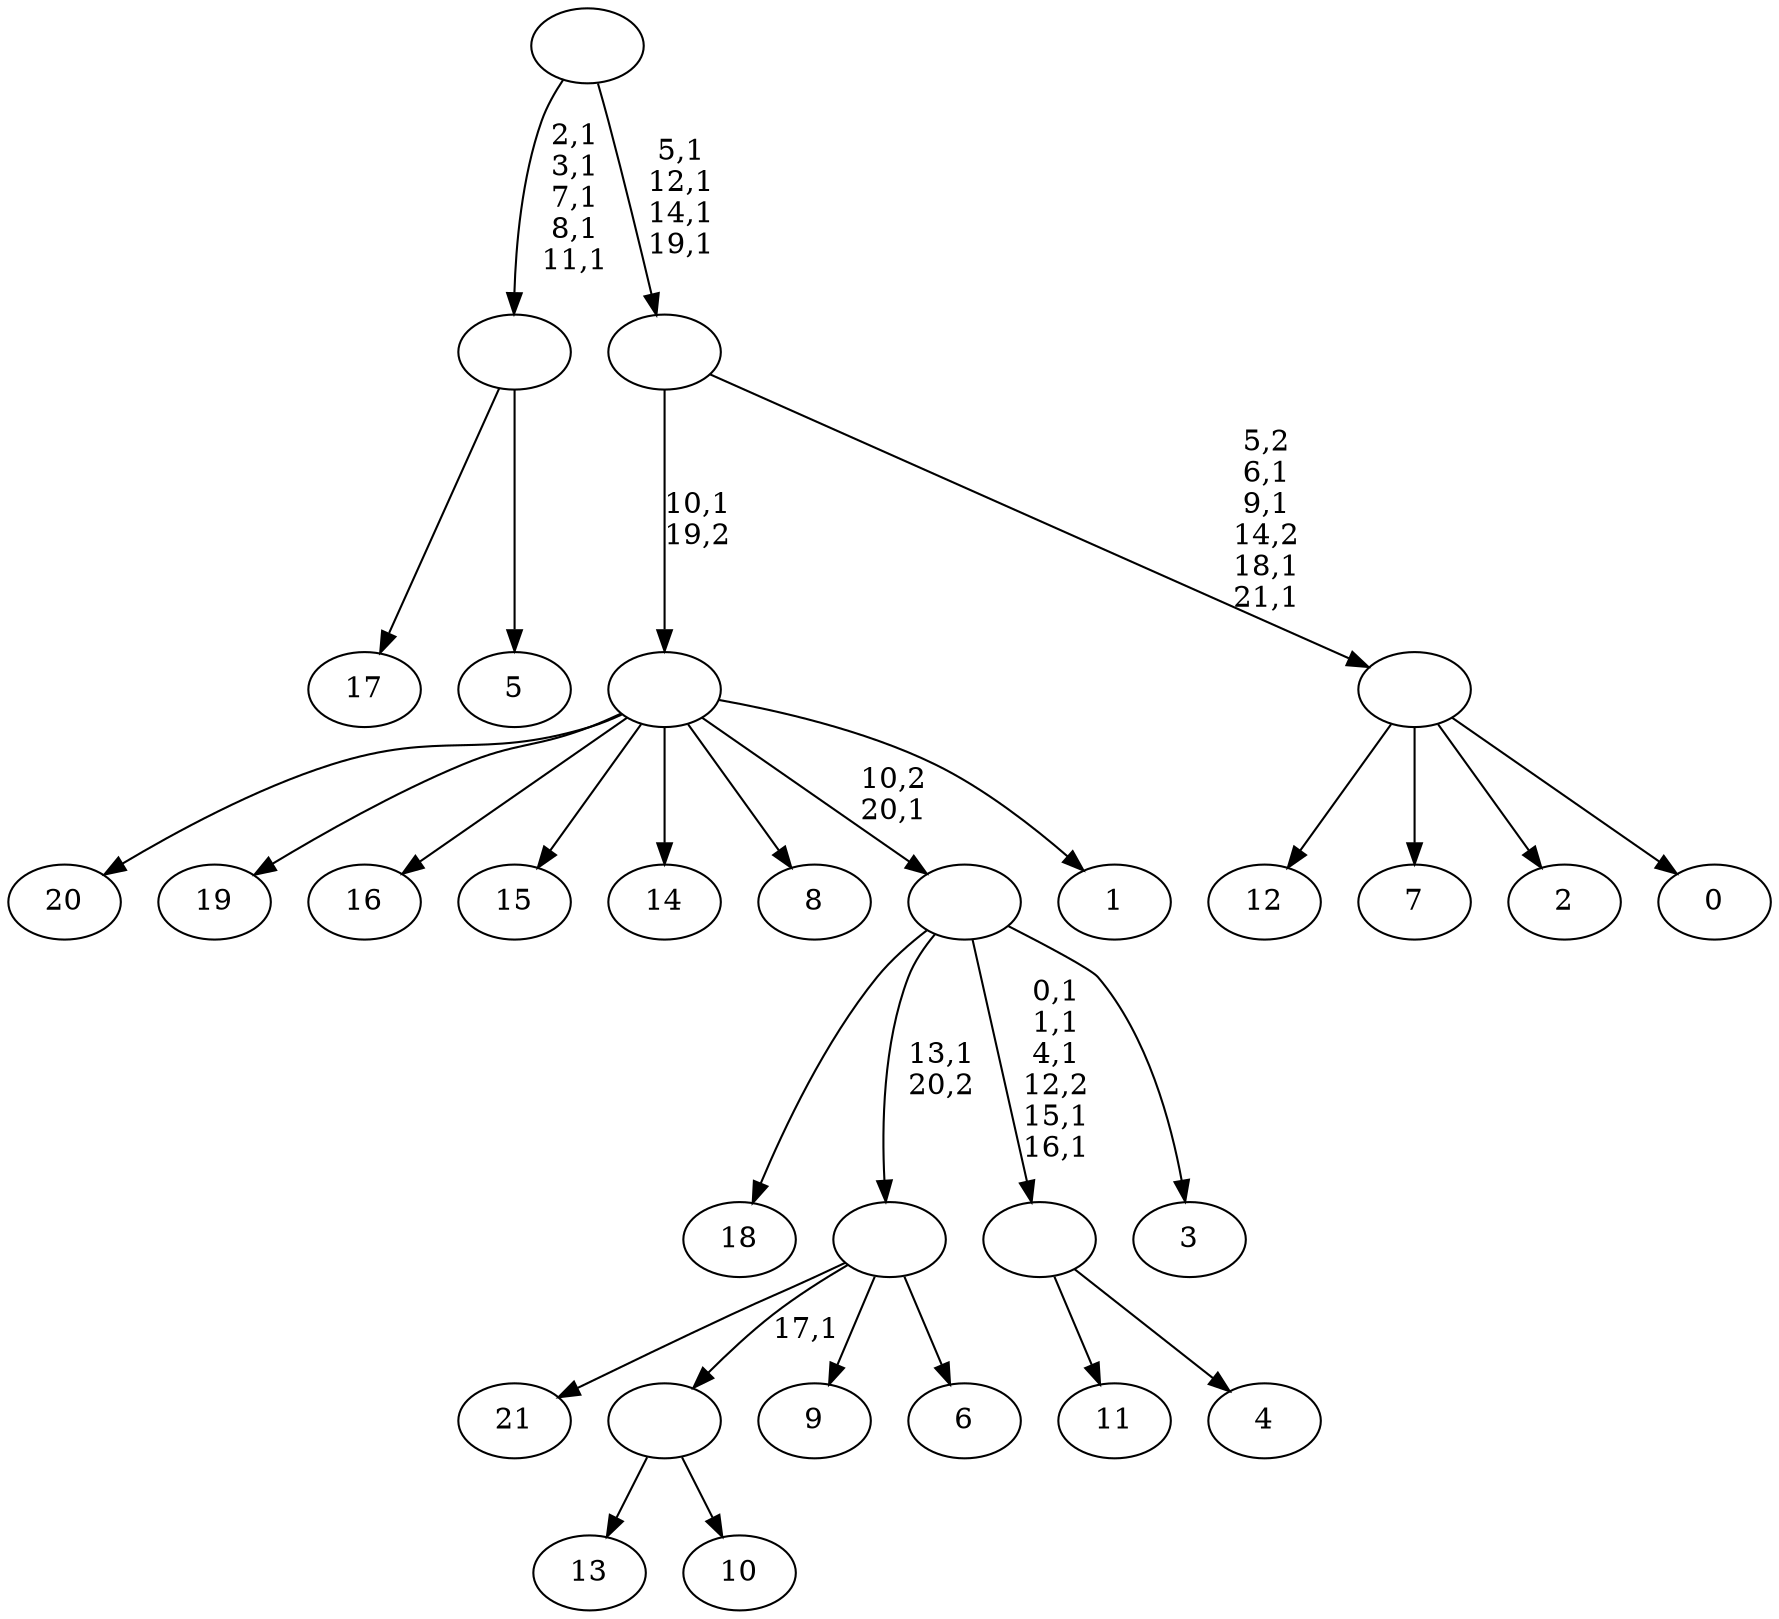 digraph T {
	44 [label="21"]
	43 [label="20"]
	42 [label="19"]
	41 [label="18"]
	40 [label="17"]
	39 [label="16"]
	38 [label="15"]
	37 [label="14"]
	36 [label="13"]
	35 [label="12"]
	34 [label="11"]
	33 [label="10"]
	32 [label=""]
	31 [label="9"]
	30 [label="8"]
	29 [label="7"]
	28 [label="6"]
	27 [label=""]
	26 [label="5"]
	25 [label=""]
	20 [label="4"]
	19 [label=""]
	14 [label="3"]
	13 [label=""]
	12 [label="2"]
	11 [label="1"]
	10 [label=""]
	9 [label="0"]
	8 [label=""]
	4 [label=""]
	0 [label=""]
	32 -> 36 [label=""]
	32 -> 33 [label=""]
	27 -> 44 [label=""]
	27 -> 32 [label="17,1"]
	27 -> 31 [label=""]
	27 -> 28 [label=""]
	25 -> 40 [label=""]
	25 -> 26 [label=""]
	19 -> 34 [label=""]
	19 -> 20 [label=""]
	13 -> 19 [label="0,1\n1,1\n4,1\n12,2\n15,1\n16,1"]
	13 -> 41 [label=""]
	13 -> 27 [label="13,1\n20,2"]
	13 -> 14 [label=""]
	10 -> 43 [label=""]
	10 -> 42 [label=""]
	10 -> 39 [label=""]
	10 -> 38 [label=""]
	10 -> 37 [label=""]
	10 -> 30 [label=""]
	10 -> 13 [label="10,2\n20,1"]
	10 -> 11 [label=""]
	8 -> 35 [label=""]
	8 -> 29 [label=""]
	8 -> 12 [label=""]
	8 -> 9 [label=""]
	4 -> 8 [label="5,2\n6,1\n9,1\n14,2\n18,1\n21,1"]
	4 -> 10 [label="10,1\n19,2"]
	0 -> 4 [label="5,1\n12,1\n14,1\n19,1"]
	0 -> 25 [label="2,1\n3,1\n7,1\n8,1\n11,1"]
}
